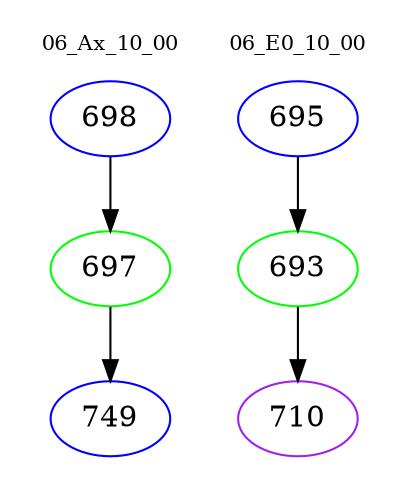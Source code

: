 digraph{
subgraph cluster_0 {
color = white
label = "06_Ax_10_00";
fontsize=10;
T0_698 [label="698", color="blue"]
T0_698 -> T0_697 [color="black"]
T0_697 [label="697", color="green"]
T0_697 -> T0_749 [color="black"]
T0_749 [label="749", color="blue"]
}
subgraph cluster_1 {
color = white
label = "06_E0_10_00";
fontsize=10;
T1_695 [label="695", color="blue"]
T1_695 -> T1_693 [color="black"]
T1_693 [label="693", color="green"]
T1_693 -> T1_710 [color="black"]
T1_710 [label="710", color="purple"]
}
}
